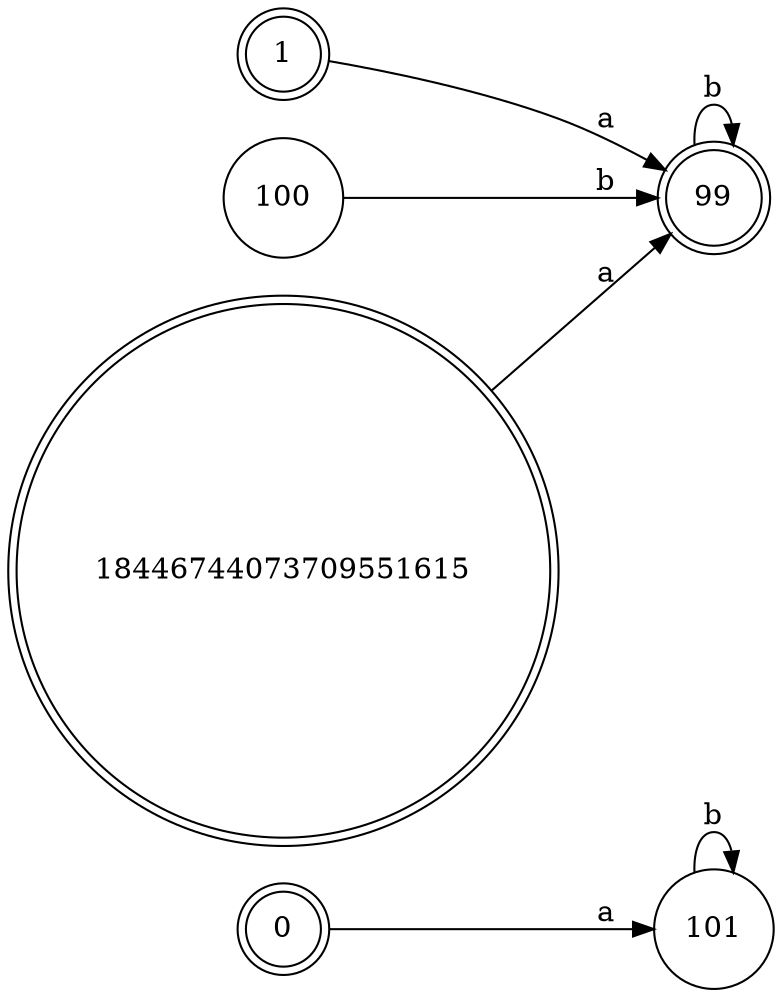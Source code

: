 digraph DFA {
rankdir="LR"
node [shape=circle];
0 -> 101 [label="a"];
1 -> 99 [label="a"];
99 -> 99 [label="b"];
100 -> 99 [label="b"];
101 -> 101 [label="b"];
18446744073709551615 -> 99 [label="a"];
0[label="0"shape=doublecircle];
1[label="1"shape=doublecircle];
99[label="99"shape=doublecircle];
18446744073709551615[label="18446744073709551615"shape=doublecircle];
}
